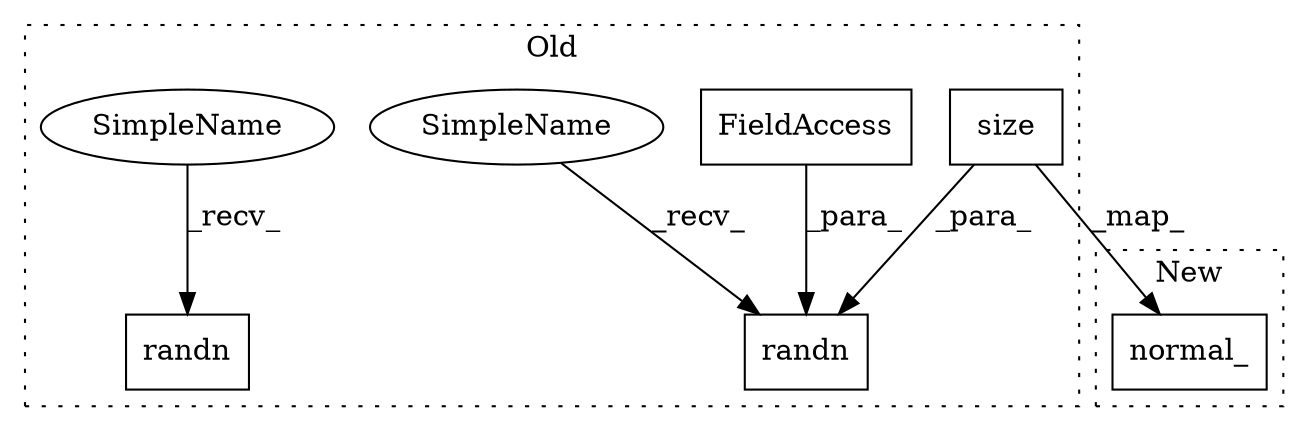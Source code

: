 digraph G {
subgraph cluster0 {
1 [label="size" a="32" s="1041" l="6" shape="box"];
3 [label="randn" a="32" s="1015,1067" l="6,1" shape="box"];
4 [label="randn" a="32" s="1126,1174" l="6,1" shape="box"];
5 [label="FieldAccess" a="22" s="1048" l="19" shape="box"];
6 [label="SimpleName" a="42" s="1009" l="5" shape="ellipse"];
7 [label="SimpleName" a="42" s="1120" l="5" shape="ellipse"];
label = "Old";
style="dotted";
}
subgraph cluster1 {
2 [label="normal_" a="32" s="998" l="9" shape="box"];
label = "New";
style="dotted";
}
1 -> 3 [label="_para_"];
1 -> 2 [label="_map_"];
5 -> 3 [label="_para_"];
6 -> 3 [label="_recv_"];
7 -> 4 [label="_recv_"];
}